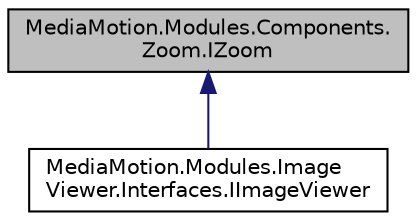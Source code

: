 digraph "MediaMotion.Modules.Components.Zoom.IZoom"
{
  edge [fontname="Helvetica",fontsize="10",labelfontname="Helvetica",labelfontsize="10"];
  node [fontname="Helvetica",fontsize="10",shape=record];
  Node1 [label="MediaMotion.Modules.Components.\lZoom.IZoom",height=0.2,width=0.4,color="black", fillcolor="grey75", style="filled", fontcolor="black"];
  Node1 -> Node2 [dir="back",color="midnightblue",fontsize="10",style="solid",fontname="Helvetica"];
  Node2 [label="MediaMotion.Modules.Image\lViewer.Interfaces.IImageViewer",height=0.2,width=0.4,color="black", fillcolor="white", style="filled",URL="$interface_media_motion_1_1_modules_1_1_image_viewer_1_1_interfaces_1_1_i_image_viewer.html"];
}
